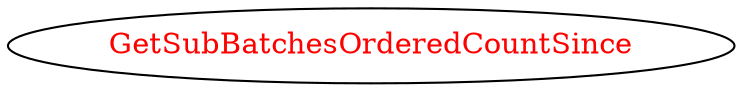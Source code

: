 digraph dependencyGraph {
 concentrate=true;
 ranksep="2.0";
 rankdir="LR"; 
 splines="ortho";
"GetSubBatchesOrderedCountSince" [fontcolor="red"];
}